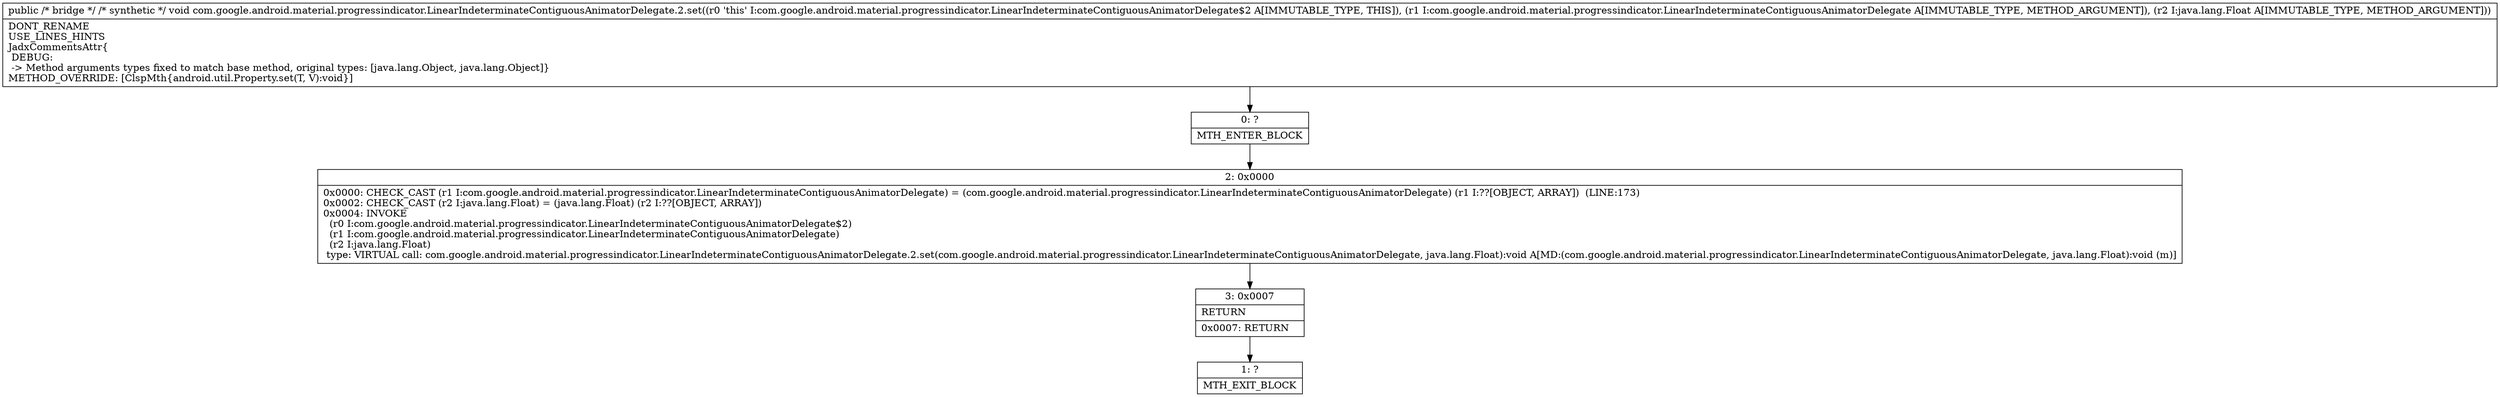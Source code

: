 digraph "CFG forcom.google.android.material.progressindicator.LinearIndeterminateContiguousAnimatorDelegate.2.set(Ljava\/lang\/Object;Ljava\/lang\/Object;)V" {
Node_0 [shape=record,label="{0\:\ ?|MTH_ENTER_BLOCK\l}"];
Node_2 [shape=record,label="{2\:\ 0x0000|0x0000: CHECK_CAST (r1 I:com.google.android.material.progressindicator.LinearIndeterminateContiguousAnimatorDelegate) = (com.google.android.material.progressindicator.LinearIndeterminateContiguousAnimatorDelegate) (r1 I:??[OBJECT, ARRAY])  (LINE:173)\l0x0002: CHECK_CAST (r2 I:java.lang.Float) = (java.lang.Float) (r2 I:??[OBJECT, ARRAY]) \l0x0004: INVOKE  \l  (r0 I:com.google.android.material.progressindicator.LinearIndeterminateContiguousAnimatorDelegate$2)\l  (r1 I:com.google.android.material.progressindicator.LinearIndeterminateContiguousAnimatorDelegate)\l  (r2 I:java.lang.Float)\l type: VIRTUAL call: com.google.android.material.progressindicator.LinearIndeterminateContiguousAnimatorDelegate.2.set(com.google.android.material.progressindicator.LinearIndeterminateContiguousAnimatorDelegate, java.lang.Float):void A[MD:(com.google.android.material.progressindicator.LinearIndeterminateContiguousAnimatorDelegate, java.lang.Float):void (m)]\l}"];
Node_3 [shape=record,label="{3\:\ 0x0007|RETURN\l|0x0007: RETURN   \l}"];
Node_1 [shape=record,label="{1\:\ ?|MTH_EXIT_BLOCK\l}"];
MethodNode[shape=record,label="{public \/* bridge *\/ \/* synthetic *\/ void com.google.android.material.progressindicator.LinearIndeterminateContiguousAnimatorDelegate.2.set((r0 'this' I:com.google.android.material.progressindicator.LinearIndeterminateContiguousAnimatorDelegate$2 A[IMMUTABLE_TYPE, THIS]), (r1 I:com.google.android.material.progressindicator.LinearIndeterminateContiguousAnimatorDelegate A[IMMUTABLE_TYPE, METHOD_ARGUMENT]), (r2 I:java.lang.Float A[IMMUTABLE_TYPE, METHOD_ARGUMENT]))  | DONT_RENAME\lUSE_LINES_HINTS\lJadxCommentsAttr\{\l DEBUG: \l \-\> Method arguments types fixed to match base method, original types: [java.lang.Object, java.lang.Object]\}\lMETHOD_OVERRIDE: [ClspMth\{android.util.Property.set(T, V):void\}]\l}"];
MethodNode -> Node_0;Node_0 -> Node_2;
Node_2 -> Node_3;
Node_3 -> Node_1;
}


